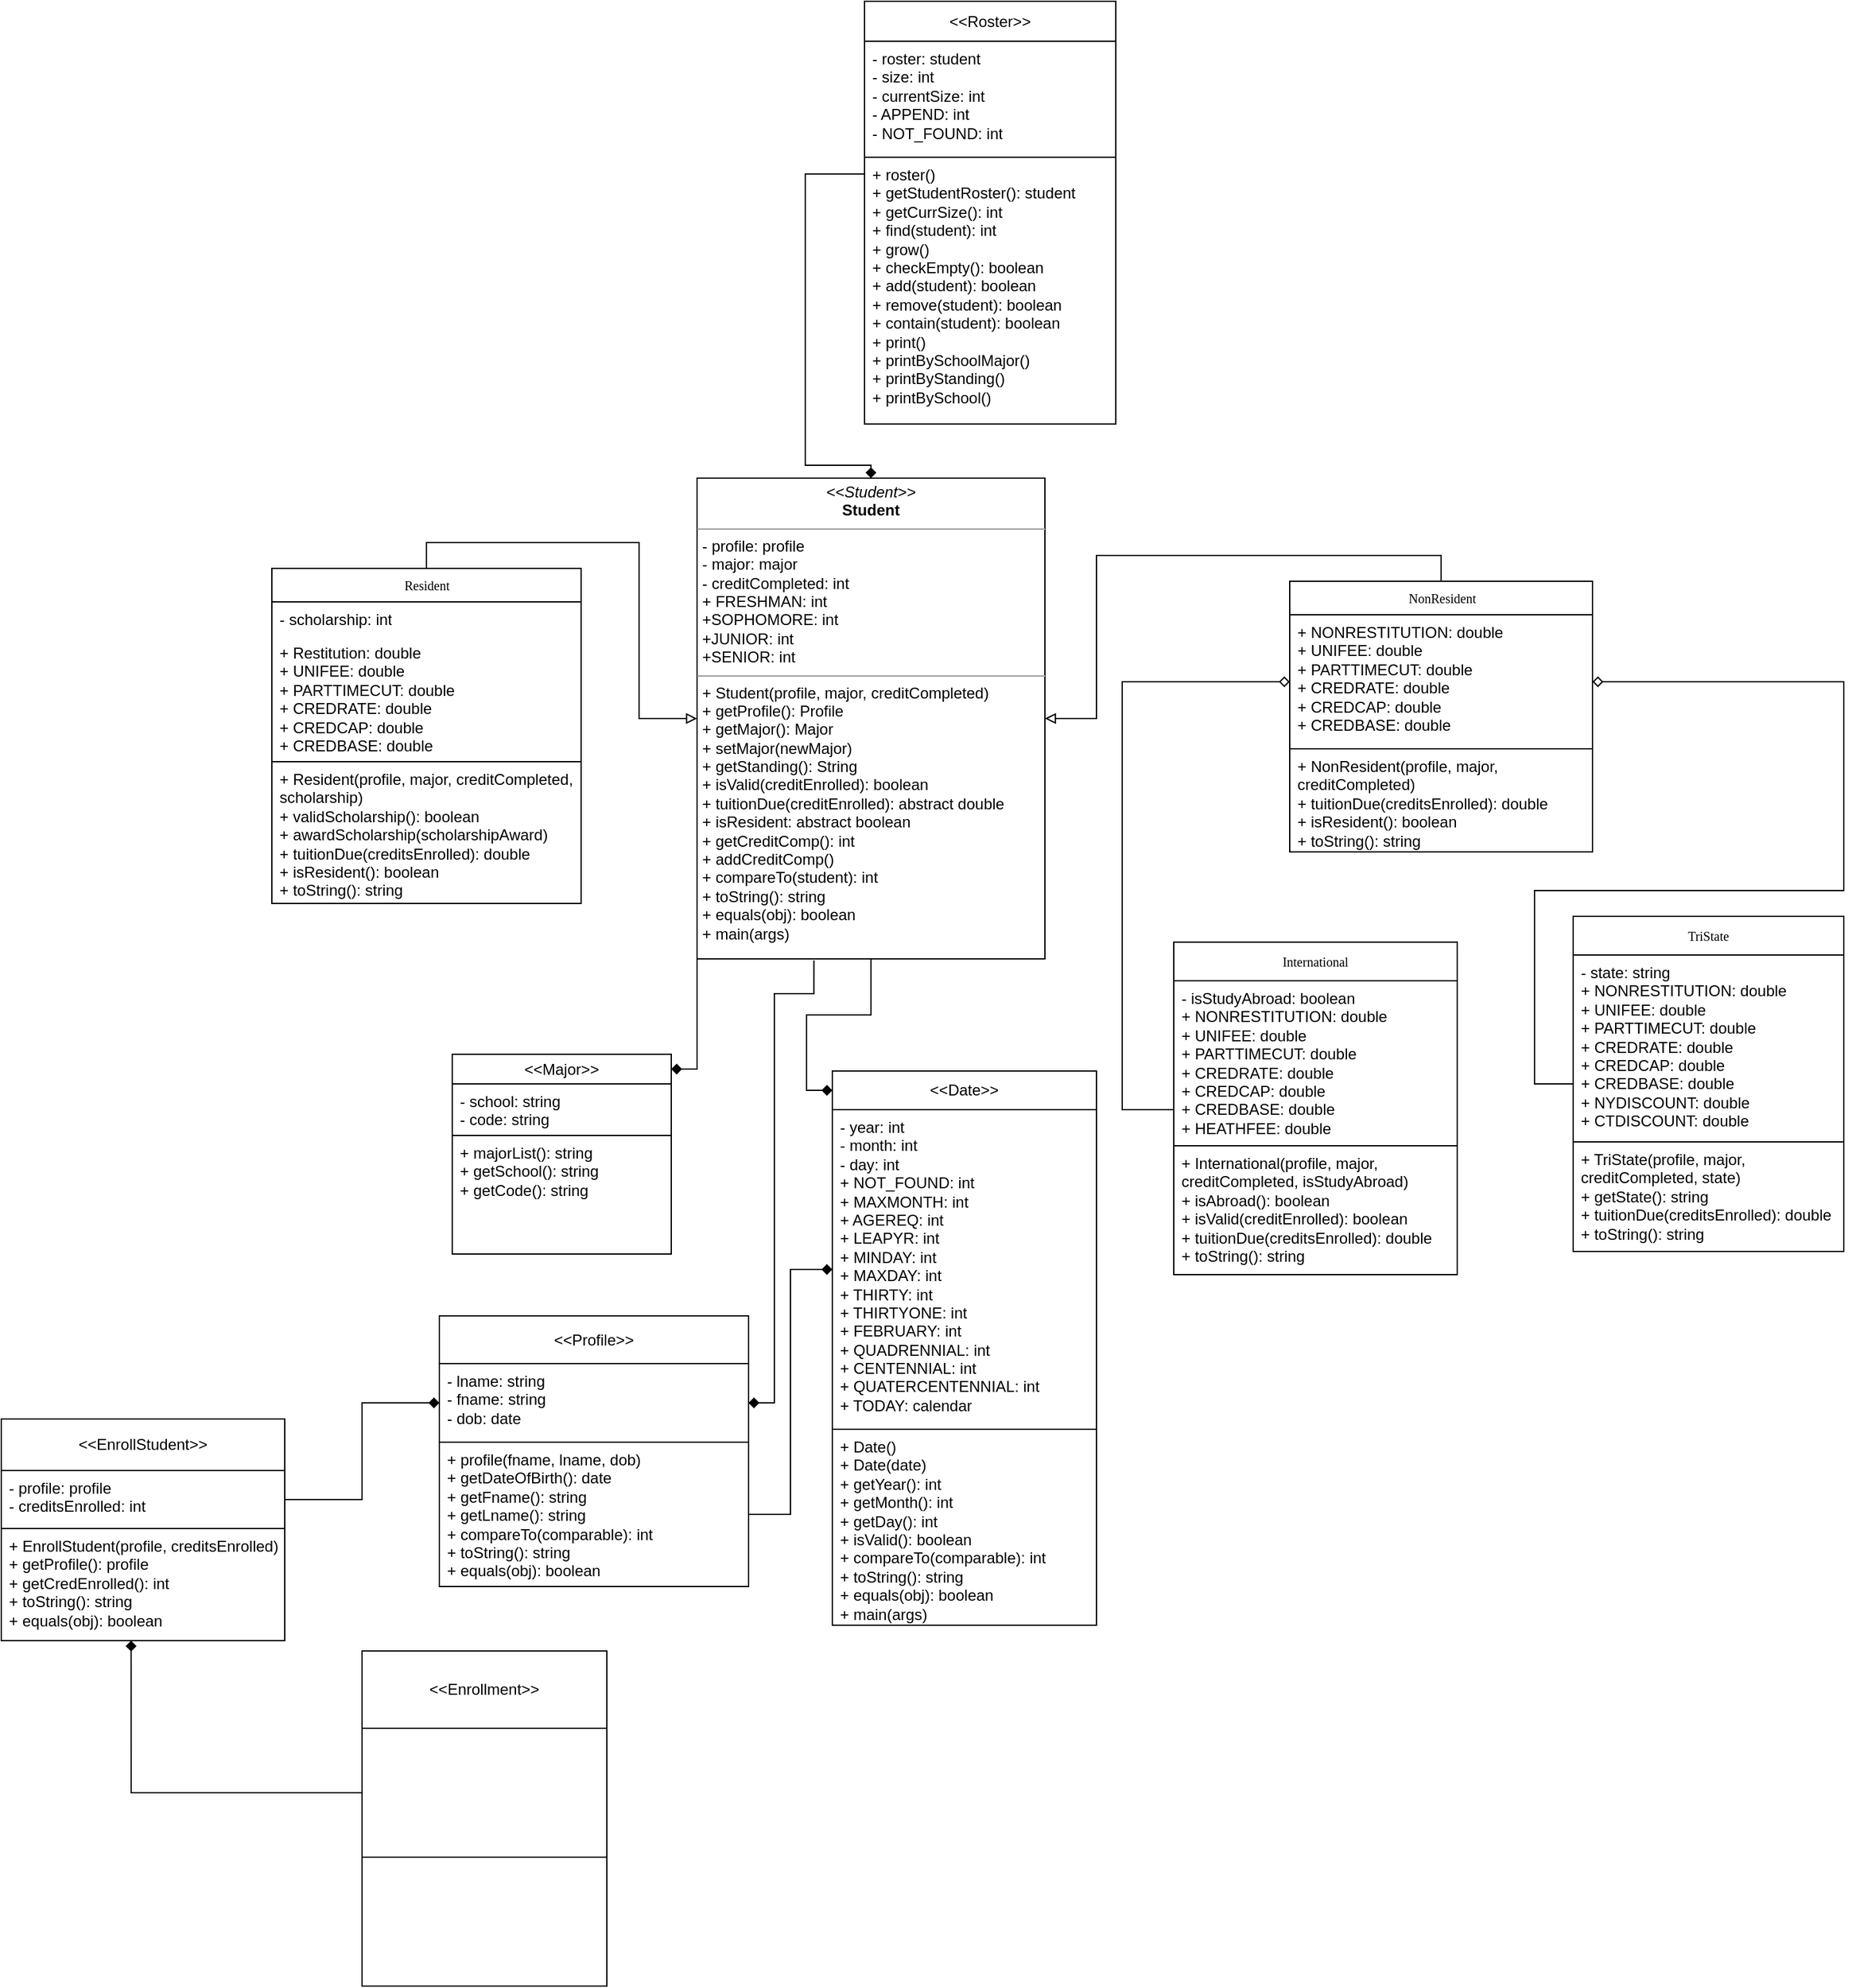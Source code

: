 <mxfile version="20.8.23" type="github">
  <diagram name="Page-1" id="c4acf3e9-155e-7222-9cf6-157b1a14988f">
    <mxGraphModel dx="1006" dy="1530" grid="1" gridSize="10" guides="1" tooltips="1" connect="1" arrows="1" fold="1" page="1" pageScale="1" pageWidth="850" pageHeight="1100" background="none" math="0" shadow="0">
      <root>
        <mxCell id="0" />
        <mxCell id="1" parent="0" />
        <mxCell id="bEDmNe07rv5zsvRdrybK-30" style="edgeStyle=orthogonalEdgeStyle;rounded=0;orthogonalLoop=1;jettySize=auto;html=1;exitX=0.5;exitY=0;exitDx=0;exitDy=0;entryX=0;entryY=0.5;entryDx=0;entryDy=0;fontFamily=Verdana;fontSize=10;endArrow=block;endFill=0;" edge="1" parent="1" source="17acba5748e5396b-20" target="5d2195bd80daf111-18">
          <mxGeometry relative="1" as="geometry" />
        </mxCell>
        <mxCell id="17acba5748e5396b-20" value="Resident" style="swimlane;html=1;fontStyle=0;childLayout=stackLayout;horizontal=1;startSize=26;fillColor=none;horizontalStack=0;resizeParent=1;resizeLast=0;collapsible=1;marginBottom=0;swimlaneFillColor=#ffffff;rounded=0;shadow=0;comic=0;labelBackgroundColor=none;strokeWidth=1;fontFamily=Verdana;fontSize=10;align=center;" parent="1" vertex="1">
          <mxGeometry x="250" y="40" width="240" height="260" as="geometry" />
        </mxCell>
        <mxCell id="17acba5748e5396b-21" value="- scholarship: int" style="text;html=1;strokeColor=none;fillColor=none;align=left;verticalAlign=top;spacingLeft=4;spacingRight=4;whiteSpace=wrap;overflow=hidden;rotatable=0;points=[[0,0.5],[1,0.5]];portConstraint=eastwest;" parent="17acba5748e5396b-20" vertex="1">
          <mxGeometry y="26" width="240" height="26" as="geometry" />
        </mxCell>
        <mxCell id="17acba5748e5396b-24" value="+ Restitution: double&lt;br&gt;+ UNIFEE: double&lt;br&gt;+ PARTTIMECUT: double&lt;br&gt;+ CREDRATE: double&lt;br&gt;+ CREDCAP: double&lt;br&gt;+ CREDBASE: double" style="text;html=1;strokeColor=none;fillColor=none;align=left;verticalAlign=top;spacingLeft=4;spacingRight=4;whiteSpace=wrap;overflow=hidden;rotatable=0;points=[[0,0.5],[1,0.5]];portConstraint=eastwest;" parent="17acba5748e5396b-20" vertex="1">
          <mxGeometry y="52" width="240" height="98" as="geometry" />
        </mxCell>
        <mxCell id="bEDmNe07rv5zsvRdrybK-4" value="+ Resident(profile, major, creditCompleted, scholarship)&lt;br&gt;+ validScholarship(): boolean&lt;br&gt;+ awardScholarship(scholarshipAward)&lt;br&gt;+ tuitionDue(creditsEnrolled): double&lt;br&gt;+ isResident(): boolean&lt;br&gt;+ toString(): string" style="text;strokeColor=default;align=left;fillColor=none;html=1;verticalAlign=top;whiteSpace=wrap;rounded=0;spacingLeft=4;spacingRight=4;" vertex="1" parent="17acba5748e5396b-20">
          <mxGeometry y="150" width="240" height="110" as="geometry" />
        </mxCell>
        <mxCell id="bEDmNe07rv5zsvRdrybK-29" style="edgeStyle=orthogonalEdgeStyle;rounded=0;orthogonalLoop=1;jettySize=auto;html=1;exitX=0.5;exitY=0;exitDx=0;exitDy=0;entryX=1;entryY=0.5;entryDx=0;entryDy=0;fontFamily=Verdana;fontSize=10;endArrow=block;endFill=0;" edge="1" parent="1" source="17acba5748e5396b-30" target="5d2195bd80daf111-18">
          <mxGeometry relative="1" as="geometry">
            <Array as="points">
              <mxPoint x="1158" y="30" />
              <mxPoint x="890" y="30" />
              <mxPoint x="890" y="157" />
            </Array>
          </mxGeometry>
        </mxCell>
        <mxCell id="17acba5748e5396b-30" value="NonResident" style="swimlane;html=1;fontStyle=0;childLayout=stackLayout;horizontal=1;startSize=26;fillColor=none;horizontalStack=0;resizeParent=1;resizeLast=0;collapsible=1;marginBottom=0;swimlaneFillColor=#ffffff;rounded=0;shadow=0;comic=0;labelBackgroundColor=none;strokeWidth=1;fontFamily=Verdana;fontSize=10;align=center;" parent="1" vertex="1">
          <mxGeometry x="1040" y="50" width="235" height="210" as="geometry" />
        </mxCell>
        <mxCell id="17acba5748e5396b-33" value="+ NONRESTITUTION: double&lt;br&gt;+ UNIFEE: double&lt;br&gt;+ PARTTIMECUT: double&lt;br&gt;+ CREDRATE: double&lt;br&gt;+ CREDCAP: double&lt;br&gt;+ CREDBASE: double" style="text;html=1;strokeColor=default;fillColor=none;align=left;verticalAlign=top;spacingLeft=4;spacingRight=4;whiteSpace=wrap;overflow=hidden;rotatable=0;points=[[0,0.5],[1,0.5]];portConstraint=eastwest;" parent="17acba5748e5396b-30" vertex="1">
          <mxGeometry y="26" width="235" height="104" as="geometry" />
        </mxCell>
        <mxCell id="17acba5748e5396b-31" value="+ NonResident(profile, major, creditCompleted)&lt;br&gt;+ tuitionDue(creditsEnrolled): double&lt;br&gt;+ isResident(): boolean&lt;br&gt;+ toString(): string" style="text;html=1;strokeColor=none;fillColor=none;align=left;verticalAlign=top;spacingLeft=4;spacingRight=4;whiteSpace=wrap;overflow=hidden;rotatable=0;points=[[0,0.5],[1,0.5]];portConstraint=eastwest;" parent="17acba5748e5396b-30" vertex="1">
          <mxGeometry y="130" width="235" height="80" as="geometry" />
        </mxCell>
        <mxCell id="bEDmNe07rv5zsvRdrybK-33" style="edgeStyle=orthogonalEdgeStyle;rounded=0;orthogonalLoop=1;jettySize=auto;html=1;fontFamily=Helvetica;fontSize=12;endArrow=diamond;endFill=1;entryX=1;entryY=0.5;entryDx=0;entryDy=0;exitX=0.336;exitY=1.003;exitDx=0;exitDy=0;exitPerimeter=0;" edge="1" parent="1" source="5d2195bd80daf111-18" target="bEDmNe07rv5zsvRdrybK-37">
          <mxGeometry relative="1" as="geometry">
            <mxPoint x="150" y="710" as="targetPoint" />
            <Array as="points">
              <mxPoint x="671" y="370" />
              <mxPoint x="640" y="370" />
              <mxPoint x="640" y="688" />
            </Array>
          </mxGeometry>
        </mxCell>
        <mxCell id="bEDmNe07rv5zsvRdrybK-48" style="edgeStyle=orthogonalEdgeStyle;rounded=0;orthogonalLoop=1;jettySize=auto;html=1;entryX=0;entryY=0.5;entryDx=0;entryDy=0;fontFamily=Helvetica;fontSize=12;endArrow=diamond;endFill=1;" edge="1" parent="1" source="5d2195bd80daf111-18" target="bEDmNe07rv5zsvRdrybK-42">
          <mxGeometry relative="1" as="geometry" />
        </mxCell>
        <mxCell id="bEDmNe07rv5zsvRdrybK-57" style="edgeStyle=orthogonalEdgeStyle;rounded=0;orthogonalLoop=1;jettySize=auto;html=1;entryX=1;entryY=0.5;entryDx=0;entryDy=0;fontFamily=Helvetica;fontSize=12;endArrow=diamond;endFill=1;exitX=0;exitY=1;exitDx=0;exitDy=0;" edge="1" parent="1" source="5d2195bd80daf111-18" target="bEDmNe07rv5zsvRdrybK-51">
          <mxGeometry relative="1" as="geometry" />
        </mxCell>
        <mxCell id="5d2195bd80daf111-18" value="&lt;p style=&quot;margin:0px;margin-top:4px;text-align:center;&quot;&gt;&lt;i&gt;&amp;lt;&amp;lt;Student&amp;gt;&amp;gt;&lt;/i&gt;&lt;br&gt;&lt;b&gt;Student&lt;/b&gt;&lt;/p&gt;&lt;hr size=&quot;1&quot;&gt;&lt;p style=&quot;margin:0px;margin-left:4px;&quot;&gt;- profile: profile&lt;br&gt;- major: major&lt;/p&gt;&lt;p style=&quot;margin:0px;margin-left:4px;&quot;&gt;- creditCompleted: int&lt;/p&gt;&lt;p style=&quot;margin:0px;margin-left:4px;&quot;&gt;+ FRESHMAN: int&lt;/p&gt;&lt;p style=&quot;margin:0px;margin-left:4px;&quot;&gt;+SOPHOMORE: int&lt;/p&gt;&lt;p style=&quot;margin:0px;margin-left:4px;&quot;&gt;+JUNIOR: int&lt;/p&gt;&lt;p style=&quot;margin:0px;margin-left:4px;&quot;&gt;+SENIOR: int&lt;/p&gt;&lt;hr size=&quot;1&quot;&gt;&lt;p style=&quot;margin:0px;margin-left:4px;&quot;&gt;+ Student(profile, major, creditCompleted)&lt;br&gt;+ getProfile(): Profile&lt;/p&gt;&lt;p style=&quot;margin:0px;margin-left:4px;&quot;&gt;+ getMajor(): Major&lt;/p&gt;&lt;p style=&quot;margin:0px;margin-left:4px;&quot;&gt;+ setMajor(newMajor)&lt;/p&gt;&lt;p style=&quot;margin:0px;margin-left:4px;&quot;&gt;+ getStanding(): String&lt;/p&gt;&lt;p style=&quot;margin:0px;margin-left:4px;&quot;&gt;+ isValid(creditEnrolled): boolean&lt;/p&gt;&lt;p style=&quot;margin:0px;margin-left:4px;&quot;&gt;+ tuitionDue(creditEnrolled): abstract double&lt;/p&gt;&lt;p style=&quot;margin:0px;margin-left:4px;&quot;&gt;+ isResident: abstract boolean&lt;/p&gt;&lt;p style=&quot;margin:0px;margin-left:4px;&quot;&gt;+ getCreditComp(): int&lt;/p&gt;&lt;p style=&quot;margin:0px;margin-left:4px;&quot;&gt;+ addCreditComp()&lt;/p&gt;&lt;p style=&quot;margin:0px;margin-left:4px;&quot;&gt;+ compareTo(student): int&lt;/p&gt;&lt;p style=&quot;margin:0px;margin-left:4px;&quot;&gt;+ toString(): string&lt;/p&gt;&lt;p style=&quot;margin:0px;margin-left:4px;&quot;&gt;+ equals(obj): boolean&lt;/p&gt;&lt;p style=&quot;margin:0px;margin-left:4px;&quot;&gt;+ main(args)&amp;nbsp;&lt;/p&gt;" style="verticalAlign=top;align=left;overflow=fill;fontSize=12;fontFamily=Helvetica;html=1;rounded=0;shadow=0;comic=0;labelBackgroundColor=none;strokeWidth=1" parent="1" vertex="1">
          <mxGeometry x="580" y="-30" width="270" height="373" as="geometry" />
        </mxCell>
        <mxCell id="bEDmNe07rv5zsvRdrybK-32" style="edgeStyle=orthogonalEdgeStyle;rounded=0;orthogonalLoop=1;jettySize=auto;html=1;entryX=0;entryY=0.5;entryDx=0;entryDy=0;fontFamily=Helvetica;fontSize=12;endArrow=diamond;endFill=0;" edge="1" parent="1" source="bEDmNe07rv5zsvRdrybK-13" target="17acba5748e5396b-33">
          <mxGeometry relative="1" as="geometry">
            <Array as="points">
              <mxPoint x="910" y="460" />
              <mxPoint x="910" y="128" />
            </Array>
          </mxGeometry>
        </mxCell>
        <mxCell id="bEDmNe07rv5zsvRdrybK-13" value="" style="shape=table;startSize=0;container=1;collapsible=0;childLayout=tableLayout;strokeColor=default;verticalAlign=top;align=left;spacingLeft=4;spacingRight=4;" vertex="1" parent="1">
          <mxGeometry x="950" y="330" width="220" height="258" as="geometry" />
        </mxCell>
        <mxCell id="bEDmNe07rv5zsvRdrybK-14" value="" style="shape=tableRow;horizontal=0;startSize=0;swimlaneHead=0;swimlaneBody=0;strokeColor=inherit;top=0;left=0;bottom=0;right=0;collapsible=0;dropTarget=0;fillColor=none;points=[[0,0.5],[1,0.5]];portConstraint=eastwest;" vertex="1" parent="bEDmNe07rv5zsvRdrybK-13">
          <mxGeometry width="220" height="30" as="geometry" />
        </mxCell>
        <mxCell id="bEDmNe07rv5zsvRdrybK-15" value="&lt;font style=&quot;font-size: 10px;&quot; face=&quot;Verdana&quot;&gt;International&lt;/font&gt;" style="shape=partialRectangle;html=1;whiteSpace=wrap;connectable=0;strokeColor=inherit;overflow=hidden;fillColor=none;top=0;left=0;bottom=0;right=0;pointerEvents=1;" vertex="1" parent="bEDmNe07rv5zsvRdrybK-14">
          <mxGeometry width="220" height="30" as="geometry">
            <mxRectangle width="220" height="30" as="alternateBounds" />
          </mxGeometry>
        </mxCell>
        <mxCell id="bEDmNe07rv5zsvRdrybK-16" value="" style="shape=tableRow;horizontal=0;startSize=0;swimlaneHead=0;swimlaneBody=0;strokeColor=inherit;top=0;left=0;bottom=0;right=0;collapsible=0;dropTarget=0;fillColor=none;points=[[0,0.5],[1,0.5]];portConstraint=eastwest;" vertex="1" parent="bEDmNe07rv5zsvRdrybK-13">
          <mxGeometry y="30" width="220" height="128" as="geometry" />
        </mxCell>
        <mxCell id="bEDmNe07rv5zsvRdrybK-17" value="- isStudyAbroad: boolean&lt;br&gt;+ NONRESTITUTION: double&lt;br style=&quot;border-color: var(--border-color);&quot;&gt;+ UNIFEE: double&lt;br style=&quot;border-color: var(--border-color);&quot;&gt;+ PARTTIMECUT: double&lt;br style=&quot;border-color: var(--border-color);&quot;&gt;+ CREDRATE: double&lt;br style=&quot;border-color: var(--border-color);&quot;&gt;+ CREDCAP: double&lt;br style=&quot;border-color: var(--border-color);&quot;&gt;+ CREDBASE: double&lt;br&gt;+ HEATHFEE: double" style="shape=partialRectangle;html=1;whiteSpace=wrap;connectable=0;strokeColor=inherit;overflow=hidden;fillColor=none;top=0;left=0;bottom=0;right=0;pointerEvents=1;verticalAlign=top;align=left;spacingLeft=4;spacingRight=4;" vertex="1" parent="bEDmNe07rv5zsvRdrybK-16">
          <mxGeometry width="220" height="128" as="geometry">
            <mxRectangle width="220" height="128" as="alternateBounds" />
          </mxGeometry>
        </mxCell>
        <mxCell id="bEDmNe07rv5zsvRdrybK-18" value="" style="shape=tableRow;horizontal=0;startSize=0;swimlaneHead=0;swimlaneBody=0;strokeColor=inherit;top=0;left=0;bottom=0;right=0;collapsible=0;dropTarget=0;fillColor=none;points=[[0,0.5],[1,0.5]];portConstraint=eastwest;" vertex="1" parent="bEDmNe07rv5zsvRdrybK-13">
          <mxGeometry y="158" width="220" height="100" as="geometry" />
        </mxCell>
        <mxCell id="bEDmNe07rv5zsvRdrybK-19" value="+ International(profile, major, creditCompleted, isStudyAbroad)&lt;br&gt;+ isAbroad(): boolean&lt;br&gt;+ isValid(creditEnrolled): boolean&lt;br&gt;+ tuitionDue(creditsEnrolled): double&lt;br&gt;+ toString(): string" style="shape=partialRectangle;html=1;whiteSpace=wrap;connectable=0;strokeColor=inherit;overflow=hidden;fillColor=none;top=0;left=0;bottom=0;right=0;pointerEvents=1;align=left;verticalAlign=top;spacingLeft=4;spacingRight=4;" vertex="1" parent="bEDmNe07rv5zsvRdrybK-18">
          <mxGeometry width="220" height="100" as="geometry">
            <mxRectangle width="220" height="100" as="alternateBounds" />
          </mxGeometry>
        </mxCell>
        <mxCell id="bEDmNe07rv5zsvRdrybK-31" style="edgeStyle=orthogonalEdgeStyle;rounded=0;orthogonalLoop=1;jettySize=auto;html=1;entryX=1;entryY=0.5;entryDx=0;entryDy=0;fontFamily=Helvetica;fontSize=12;endArrow=diamond;endFill=0;" edge="1" parent="1" source="bEDmNe07rv5zsvRdrybK-21" target="17acba5748e5396b-33">
          <mxGeometry relative="1" as="geometry">
            <Array as="points">
              <mxPoint x="1230" y="440" />
              <mxPoint x="1230" y="290" />
              <mxPoint x="1470" y="290" />
              <mxPoint x="1470" y="128" />
            </Array>
          </mxGeometry>
        </mxCell>
        <mxCell id="bEDmNe07rv5zsvRdrybK-21" value="" style="shape=table;startSize=0;container=1;collapsible=0;childLayout=tableLayout;strokeColor=default;fontFamily=Verdana;fontSize=10;" vertex="1" parent="1">
          <mxGeometry x="1260" y="310" width="210" height="260" as="geometry" />
        </mxCell>
        <mxCell id="bEDmNe07rv5zsvRdrybK-22" value="" style="shape=tableRow;horizontal=0;startSize=0;swimlaneHead=0;swimlaneBody=0;strokeColor=inherit;top=0;left=0;bottom=0;right=0;collapsible=0;dropTarget=0;fillColor=none;points=[[0,0.5],[1,0.5]];portConstraint=eastwest;fontFamily=Verdana;fontSize=10;" vertex="1" parent="bEDmNe07rv5zsvRdrybK-21">
          <mxGeometry width="210" height="30" as="geometry" />
        </mxCell>
        <mxCell id="bEDmNe07rv5zsvRdrybK-23" value="TriState" style="shape=partialRectangle;html=1;whiteSpace=wrap;connectable=0;strokeColor=inherit;overflow=hidden;fillColor=none;top=0;left=0;bottom=0;right=0;pointerEvents=1;fontFamily=Verdana;fontSize=10;" vertex="1" parent="bEDmNe07rv5zsvRdrybK-22">
          <mxGeometry width="210" height="30" as="geometry">
            <mxRectangle width="210" height="30" as="alternateBounds" />
          </mxGeometry>
        </mxCell>
        <mxCell id="bEDmNe07rv5zsvRdrybK-24" value="" style="shape=tableRow;horizontal=0;startSize=0;swimlaneHead=0;swimlaneBody=0;strokeColor=inherit;top=0;left=0;bottom=0;right=0;collapsible=0;dropTarget=0;fillColor=none;points=[[0,0.5],[1,0.5]];portConstraint=eastwest;fontFamily=Verdana;fontSize=10;" vertex="1" parent="bEDmNe07rv5zsvRdrybK-21">
          <mxGeometry y="30" width="210" height="145" as="geometry" />
        </mxCell>
        <mxCell id="bEDmNe07rv5zsvRdrybK-25" value="- state: string&lt;br style=&quot;border-color: var(--border-color);&quot;&gt;+ NONRESTITUTION: double&lt;br style=&quot;border-color: var(--border-color);&quot;&gt;+ UNIFEE: double&lt;br style=&quot;border-color: var(--border-color);&quot;&gt;+ PARTTIMECUT: double&lt;br style=&quot;border-color: var(--border-color);&quot;&gt;+ CREDRATE: double&lt;br style=&quot;border-color: var(--border-color);&quot;&gt;+ CREDCAP: double&lt;br style=&quot;border-color: var(--border-color);&quot;&gt;+ CREDBASE: double&lt;br style=&quot;border-color: var(--border-color);&quot;&gt;+ NYDISCOUNT: double&lt;br&gt;+ CTDISCOUNT: double" style="shape=partialRectangle;html=1;whiteSpace=wrap;connectable=0;strokeColor=inherit;overflow=hidden;fillColor=none;top=0;left=0;bottom=0;right=0;pointerEvents=1;fontFamily=Helvetica;fontSize=12;verticalAlign=top;align=left;spacingLeft=4;spacingRight=4;" vertex="1" parent="bEDmNe07rv5zsvRdrybK-24">
          <mxGeometry width="210" height="145" as="geometry">
            <mxRectangle width="210" height="145" as="alternateBounds" />
          </mxGeometry>
        </mxCell>
        <mxCell id="bEDmNe07rv5zsvRdrybK-26" value="" style="shape=tableRow;horizontal=0;startSize=0;swimlaneHead=0;swimlaneBody=0;strokeColor=inherit;top=0;left=0;bottom=0;right=0;collapsible=0;dropTarget=0;fillColor=none;points=[[0,0.5],[1,0.5]];portConstraint=eastwest;fontFamily=Verdana;fontSize=10;" vertex="1" parent="bEDmNe07rv5zsvRdrybK-21">
          <mxGeometry y="175" width="210" height="85" as="geometry" />
        </mxCell>
        <mxCell id="bEDmNe07rv5zsvRdrybK-27" value="+ TriState(profile, major, creditCompleted, state)&lt;br&gt;+ getState(): string&lt;br&gt;+ tuitionDue(creditsEnrolled): double&lt;br&gt;+ toString(): string" style="shape=partialRectangle;html=1;whiteSpace=wrap;connectable=0;strokeColor=inherit;overflow=hidden;fillColor=none;top=0;left=0;bottom=0;right=0;pointerEvents=1;fontFamily=Helvetica;fontSize=12;align=left;verticalAlign=top;spacingLeft=4;spacingRight=4;" vertex="1" parent="bEDmNe07rv5zsvRdrybK-26">
          <mxGeometry width="210" height="85" as="geometry">
            <mxRectangle width="210" height="85" as="alternateBounds" />
          </mxGeometry>
        </mxCell>
        <mxCell id="bEDmNe07rv5zsvRdrybK-34" value="" style="shape=table;startSize=0;container=1;collapsible=0;childLayout=tableLayout;strokeColor=default;fontFamily=Helvetica;fontSize=12;" vertex="1" parent="1">
          <mxGeometry x="380" y="620" width="240" height="210" as="geometry" />
        </mxCell>
        <mxCell id="bEDmNe07rv5zsvRdrybK-35" value="" style="shape=tableRow;horizontal=0;startSize=0;swimlaneHead=0;swimlaneBody=0;strokeColor=inherit;top=0;left=0;bottom=0;right=0;collapsible=0;dropTarget=0;fillColor=none;points=[[0,0.5],[1,0.5]];portConstraint=eastwest;fontFamily=Helvetica;fontSize=12;" vertex="1" parent="bEDmNe07rv5zsvRdrybK-34">
          <mxGeometry width="240" height="37" as="geometry" />
        </mxCell>
        <mxCell id="bEDmNe07rv5zsvRdrybK-36" value="&lt;font style=&quot;font-size: 12px;&quot; face=&quot;Helvetica&quot;&gt;&amp;lt;&amp;lt;Profile&amp;gt;&amp;gt;&lt;/font&gt;" style="shape=partialRectangle;html=1;whiteSpace=wrap;connectable=0;strokeColor=inherit;overflow=hidden;fillColor=none;top=0;left=0;bottom=0;right=0;pointerEvents=1;fontFamily=Verdana;fontSize=10;" vertex="1" parent="bEDmNe07rv5zsvRdrybK-35">
          <mxGeometry width="240" height="37" as="geometry">
            <mxRectangle width="240" height="37" as="alternateBounds" />
          </mxGeometry>
        </mxCell>
        <mxCell id="bEDmNe07rv5zsvRdrybK-37" value="" style="shape=tableRow;horizontal=0;startSize=0;swimlaneHead=0;swimlaneBody=0;strokeColor=inherit;top=0;left=0;bottom=0;right=0;collapsible=0;dropTarget=0;fillColor=none;points=[[0,0.5],[1,0.5]];portConstraint=eastwest;fontFamily=Helvetica;fontSize=12;" vertex="1" parent="bEDmNe07rv5zsvRdrybK-34">
          <mxGeometry y="37" width="240" height="61" as="geometry" />
        </mxCell>
        <mxCell id="bEDmNe07rv5zsvRdrybK-38" value="- lname: string&lt;br&gt;- fname: string&lt;br&gt;- dob: date" style="shape=partialRectangle;html=1;whiteSpace=wrap;connectable=0;strokeColor=inherit;overflow=hidden;fillColor=none;top=0;left=0;bottom=0;right=0;pointerEvents=1;fontFamily=Helvetica;fontSize=12;verticalAlign=top;align=left;spacingLeft=4;spacingRight=4;" vertex="1" parent="bEDmNe07rv5zsvRdrybK-37">
          <mxGeometry width="240" height="61" as="geometry">
            <mxRectangle width="240" height="61" as="alternateBounds" />
          </mxGeometry>
        </mxCell>
        <mxCell id="bEDmNe07rv5zsvRdrybK-39" value="" style="shape=tableRow;horizontal=0;startSize=0;swimlaneHead=0;swimlaneBody=0;strokeColor=inherit;top=0;left=0;bottom=0;right=0;collapsible=0;dropTarget=0;fillColor=none;points=[[0,0.5],[1,0.5]];portConstraint=eastwest;fontFamily=Helvetica;fontSize=12;" vertex="1" parent="bEDmNe07rv5zsvRdrybK-34">
          <mxGeometry y="98" width="240" height="112" as="geometry" />
        </mxCell>
        <mxCell id="bEDmNe07rv5zsvRdrybK-40" value="+ profile(fname, lname, dob)&lt;br&gt;+ getDateOfBirth(): date&lt;br&gt;+ getFname(): string&lt;br&gt;+ getLname(): string&lt;br&gt;+ compareTo(comparable): int&lt;br&gt;+ toString(): string&lt;br&gt;+ equals(obj): boolean" style="shape=partialRectangle;html=1;whiteSpace=wrap;connectable=0;strokeColor=inherit;overflow=hidden;fillColor=none;top=0;left=0;bottom=0;right=0;pointerEvents=1;fontFamily=Helvetica;fontSize=12;verticalAlign=top;align=left;spacingLeft=4;spacingRight=4;" vertex="1" parent="bEDmNe07rv5zsvRdrybK-39">
          <mxGeometry width="240" height="112" as="geometry">
            <mxRectangle width="240" height="112" as="alternateBounds" />
          </mxGeometry>
        </mxCell>
        <mxCell id="bEDmNe07rv5zsvRdrybK-41" value="" style="shape=table;startSize=0;container=1;collapsible=0;childLayout=tableLayout;strokeColor=default;fontFamily=Helvetica;fontSize=12;" vertex="1" parent="1">
          <mxGeometry x="685" y="430" width="205" height="430" as="geometry" />
        </mxCell>
        <mxCell id="bEDmNe07rv5zsvRdrybK-42" value="" style="shape=tableRow;horizontal=0;startSize=0;swimlaneHead=0;swimlaneBody=0;strokeColor=inherit;top=0;left=0;bottom=0;right=0;collapsible=0;dropTarget=0;fillColor=none;points=[[0,0.5],[1,0.5]];portConstraint=eastwest;fontFamily=Helvetica;fontSize=12;" vertex="1" parent="bEDmNe07rv5zsvRdrybK-41">
          <mxGeometry width="205" height="30" as="geometry" />
        </mxCell>
        <mxCell id="bEDmNe07rv5zsvRdrybK-43" value="&amp;lt;&amp;lt;Date&amp;gt;&amp;gt;" style="shape=partialRectangle;html=1;whiteSpace=wrap;connectable=0;strokeColor=inherit;overflow=hidden;fillColor=none;top=0;left=0;bottom=0;right=0;pointerEvents=1;fontFamily=Helvetica;fontSize=12;" vertex="1" parent="bEDmNe07rv5zsvRdrybK-42">
          <mxGeometry width="205" height="30" as="geometry">
            <mxRectangle width="205" height="30" as="alternateBounds" />
          </mxGeometry>
        </mxCell>
        <mxCell id="bEDmNe07rv5zsvRdrybK-44" value="" style="shape=tableRow;horizontal=0;startSize=0;swimlaneHead=0;swimlaneBody=0;strokeColor=inherit;top=0;left=0;bottom=0;right=0;collapsible=0;dropTarget=0;fillColor=none;points=[[0,0.5],[1,0.5]];portConstraint=eastwest;fontFamily=Helvetica;fontSize=12;" vertex="1" parent="bEDmNe07rv5zsvRdrybK-41">
          <mxGeometry y="30" width="205" height="248" as="geometry" />
        </mxCell>
        <mxCell id="bEDmNe07rv5zsvRdrybK-45" value="- year: int&lt;br&gt;- month: int&lt;br&gt;- day: int&lt;br&gt;+ NOT_FOUND: int&lt;br&gt;+ MAXMONTH: int&lt;br&gt;+ AGEREQ: int&lt;br&gt;+ LEAPYR: int&lt;br&gt;+ MINDAY: int&lt;br&gt;+ MAXDAY: int&lt;br&gt;+ THIRTY: int&lt;br&gt;+ THIRTYONE: int&lt;br&gt;+ FEBRUARY: int&lt;br&gt;+ QUADRENNIAL: int&lt;br&gt;+ CENTENNIAL: int&lt;br&gt;+ QUATERCENTENNIAL: int&lt;br&gt;+ TODAY: calendar" style="shape=partialRectangle;html=1;whiteSpace=wrap;connectable=0;strokeColor=inherit;overflow=hidden;fillColor=none;top=0;left=0;bottom=0;right=0;pointerEvents=1;fontFamily=Helvetica;fontSize=12;verticalAlign=top;align=left;spacingLeft=4;spacingRight=4;" vertex="1" parent="bEDmNe07rv5zsvRdrybK-44">
          <mxGeometry width="205" height="248" as="geometry">
            <mxRectangle width="205" height="248" as="alternateBounds" />
          </mxGeometry>
        </mxCell>
        <mxCell id="bEDmNe07rv5zsvRdrybK-46" value="" style="shape=tableRow;horizontal=0;startSize=0;swimlaneHead=0;swimlaneBody=0;strokeColor=inherit;top=0;left=0;bottom=0;right=0;collapsible=0;dropTarget=0;fillColor=none;points=[[0,0.5],[1,0.5]];portConstraint=eastwest;fontFamily=Helvetica;fontSize=12;" vertex="1" parent="bEDmNe07rv5zsvRdrybK-41">
          <mxGeometry y="278" width="205" height="152" as="geometry" />
        </mxCell>
        <mxCell id="bEDmNe07rv5zsvRdrybK-47" value="+ Date()&lt;br&gt;+ Date(date)&lt;br&gt;+ getYear(): int&lt;br&gt;+ getMonth(): int&lt;br&gt;+ getDay(): int&lt;br&gt;+ isValid(): boolean&lt;br&gt;+ compareTo(comparable): int&lt;br&gt;+ toString(): string&lt;br&gt;+ equals(obj): boolean&lt;br&gt;+ main(args)" style="shape=partialRectangle;html=1;whiteSpace=wrap;connectable=0;strokeColor=inherit;overflow=hidden;fillColor=none;top=0;left=0;bottom=0;right=0;pointerEvents=1;fontFamily=Helvetica;fontSize=12;verticalAlign=top;align=left;spacingLeft=4;spacingRight=4;" vertex="1" parent="bEDmNe07rv5zsvRdrybK-46">
          <mxGeometry width="205" height="152" as="geometry">
            <mxRectangle width="205" height="152" as="alternateBounds" />
          </mxGeometry>
        </mxCell>
        <mxCell id="bEDmNe07rv5zsvRdrybK-49" style="edgeStyle=orthogonalEdgeStyle;rounded=0;orthogonalLoop=1;jettySize=auto;html=1;entryX=0;entryY=0.5;entryDx=0;entryDy=0;fontFamily=Helvetica;fontSize=12;endArrow=diamond;endFill=1;" edge="1" parent="1" source="bEDmNe07rv5zsvRdrybK-39" target="bEDmNe07rv5zsvRdrybK-44">
          <mxGeometry relative="1" as="geometry" />
        </mxCell>
        <mxCell id="bEDmNe07rv5zsvRdrybK-50" value="" style="shape=table;startSize=0;container=1;collapsible=0;childLayout=tableLayout;strokeColor=default;fontFamily=Helvetica;fontSize=12;" vertex="1" parent="1">
          <mxGeometry x="390" y="417" width="170" height="155" as="geometry" />
        </mxCell>
        <mxCell id="bEDmNe07rv5zsvRdrybK-51" value="" style="shape=tableRow;horizontal=0;startSize=0;swimlaneHead=0;swimlaneBody=0;strokeColor=inherit;top=0;left=0;bottom=0;right=0;collapsible=0;dropTarget=0;fillColor=none;points=[[0,0.5],[1,0.5]];portConstraint=eastwest;fontFamily=Helvetica;fontSize=12;" vertex="1" parent="bEDmNe07rv5zsvRdrybK-50">
          <mxGeometry width="170" height="23" as="geometry" />
        </mxCell>
        <mxCell id="bEDmNe07rv5zsvRdrybK-52" value="&amp;lt;&amp;lt;Major&amp;gt;&amp;gt;" style="shape=partialRectangle;html=1;whiteSpace=wrap;connectable=0;strokeColor=inherit;overflow=hidden;fillColor=none;top=0;left=0;bottom=0;right=0;pointerEvents=1;fontFamily=Helvetica;fontSize=12;" vertex="1" parent="bEDmNe07rv5zsvRdrybK-51">
          <mxGeometry width="170" height="23" as="geometry">
            <mxRectangle width="170" height="23" as="alternateBounds" />
          </mxGeometry>
        </mxCell>
        <mxCell id="bEDmNe07rv5zsvRdrybK-53" value="" style="shape=tableRow;horizontal=0;startSize=0;swimlaneHead=0;swimlaneBody=0;strokeColor=inherit;top=0;left=0;bottom=0;right=0;collapsible=0;dropTarget=0;fillColor=none;points=[[0,0.5],[1,0.5]];portConstraint=eastwest;fontFamily=Helvetica;fontSize=12;" vertex="1" parent="bEDmNe07rv5zsvRdrybK-50">
          <mxGeometry y="23" width="170" height="40" as="geometry" />
        </mxCell>
        <mxCell id="bEDmNe07rv5zsvRdrybK-54" value="- school: string&lt;br&gt;- code: string" style="shape=partialRectangle;html=1;whiteSpace=wrap;connectable=0;strokeColor=inherit;overflow=hidden;fillColor=none;top=0;left=0;bottom=0;right=0;pointerEvents=1;fontFamily=Helvetica;fontSize=12;verticalAlign=top;align=left;spacingLeft=4;spacingRight=4;" vertex="1" parent="bEDmNe07rv5zsvRdrybK-53">
          <mxGeometry width="170" height="40" as="geometry">
            <mxRectangle width="170" height="40" as="alternateBounds" />
          </mxGeometry>
        </mxCell>
        <mxCell id="bEDmNe07rv5zsvRdrybK-55" value="" style="shape=tableRow;horizontal=0;startSize=0;swimlaneHead=0;swimlaneBody=0;strokeColor=inherit;top=0;left=0;bottom=0;right=0;collapsible=0;dropTarget=0;fillColor=none;points=[[0,0.5],[1,0.5]];portConstraint=eastwest;fontFamily=Helvetica;fontSize=12;" vertex="1" parent="bEDmNe07rv5zsvRdrybK-50">
          <mxGeometry y="63" width="170" height="92" as="geometry" />
        </mxCell>
        <mxCell id="bEDmNe07rv5zsvRdrybK-56" value="+ majorList(): string&lt;br&gt;+ getSchool(): string&lt;br&gt;+ getCode(): string" style="shape=partialRectangle;html=1;whiteSpace=wrap;connectable=0;strokeColor=inherit;overflow=hidden;fillColor=none;top=0;left=0;bottom=0;right=0;pointerEvents=1;fontFamily=Helvetica;fontSize=12;align=left;verticalAlign=top;spacingLeft=4;spacingRight=4;" vertex="1" parent="bEDmNe07rv5zsvRdrybK-55">
          <mxGeometry width="170" height="92" as="geometry">
            <mxRectangle width="170" height="92" as="alternateBounds" />
          </mxGeometry>
        </mxCell>
        <mxCell id="bEDmNe07rv5zsvRdrybK-59" value="" style="shape=table;startSize=0;container=1;collapsible=0;childLayout=tableLayout;strokeColor=default;fontFamily=Helvetica;fontSize=12;" vertex="1" parent="1">
          <mxGeometry x="710" y="-400" width="195" height="328" as="geometry" />
        </mxCell>
        <mxCell id="bEDmNe07rv5zsvRdrybK-60" value="" style="shape=tableRow;horizontal=0;startSize=0;swimlaneHead=0;swimlaneBody=0;strokeColor=inherit;top=0;left=0;bottom=0;right=0;collapsible=0;dropTarget=0;fillColor=none;points=[[0,0.5],[1,0.5]];portConstraint=eastwest;fontFamily=Helvetica;fontSize=12;" vertex="1" parent="bEDmNe07rv5zsvRdrybK-59">
          <mxGeometry width="195" height="31" as="geometry" />
        </mxCell>
        <mxCell id="bEDmNe07rv5zsvRdrybK-61" value="&amp;lt;&amp;lt;Roster&amp;gt;&amp;gt;" style="shape=partialRectangle;html=1;whiteSpace=wrap;connectable=0;strokeColor=inherit;overflow=hidden;fillColor=none;top=0;left=0;bottom=0;right=0;pointerEvents=1;fontFamily=Helvetica;fontSize=12;" vertex="1" parent="bEDmNe07rv5zsvRdrybK-60">
          <mxGeometry width="195" height="31" as="geometry">
            <mxRectangle width="195" height="31" as="alternateBounds" />
          </mxGeometry>
        </mxCell>
        <mxCell id="bEDmNe07rv5zsvRdrybK-62" value="" style="shape=tableRow;horizontal=0;startSize=0;swimlaneHead=0;swimlaneBody=0;strokeColor=inherit;top=0;left=0;bottom=0;right=0;collapsible=0;dropTarget=0;fillColor=none;points=[[0,0.5],[1,0.5]];portConstraint=eastwest;fontFamily=Helvetica;fontSize=12;" vertex="1" parent="bEDmNe07rv5zsvRdrybK-59">
          <mxGeometry y="31" width="195" height="90" as="geometry" />
        </mxCell>
        <mxCell id="bEDmNe07rv5zsvRdrybK-63" value="- roster: student&lt;br&gt;- size: int&lt;br&gt;- currentSize: int&lt;br&gt;- APPEND: int&lt;br&gt;- NOT_FOUND: int" style="shape=partialRectangle;html=1;whiteSpace=wrap;connectable=0;strokeColor=inherit;overflow=hidden;fillColor=none;top=0;left=0;bottom=0;right=0;pointerEvents=1;fontFamily=Helvetica;fontSize=12;verticalAlign=top;align=left;spacingLeft=4;spacingRight=4;" vertex="1" parent="bEDmNe07rv5zsvRdrybK-62">
          <mxGeometry width="195" height="90" as="geometry">
            <mxRectangle width="195" height="90" as="alternateBounds" />
          </mxGeometry>
        </mxCell>
        <mxCell id="bEDmNe07rv5zsvRdrybK-64" value="" style="shape=tableRow;horizontal=0;startSize=0;swimlaneHead=0;swimlaneBody=0;strokeColor=inherit;top=0;left=0;bottom=0;right=0;collapsible=0;dropTarget=0;fillColor=none;points=[[0,0.5],[1,0.5]];portConstraint=eastwest;fontFamily=Helvetica;fontSize=12;" vertex="1" parent="bEDmNe07rv5zsvRdrybK-59">
          <mxGeometry y="121" width="195" height="207" as="geometry" />
        </mxCell>
        <mxCell id="bEDmNe07rv5zsvRdrybK-65" value="+ roster()&lt;br&gt;+ getStudentRoster(): student&lt;br&gt;+ getCurrSize(): int&lt;br&gt;+ find(student): int&lt;br&gt;+ grow()&lt;br&gt;+ checkEmpty(): boolean&lt;br&gt;+ add(student): boolean&lt;br&gt;+ remove(student): boolean&lt;br&gt;+ contain(student): boolean&lt;br&gt;+ print()&lt;br&gt;+ printBySchoolMajor()&lt;br&gt;+ printByStanding()&lt;br&gt;+ printBySchool()" style="shape=partialRectangle;html=1;whiteSpace=wrap;connectable=0;strokeColor=inherit;overflow=hidden;fillColor=none;top=0;left=0;bottom=0;right=0;pointerEvents=1;fontFamily=Helvetica;fontSize=12;verticalAlign=top;align=left;spacingLeft=4;spacingRight=4;" vertex="1" parent="bEDmNe07rv5zsvRdrybK-64">
          <mxGeometry width="195" height="207" as="geometry">
            <mxRectangle width="195" height="207" as="alternateBounds" />
          </mxGeometry>
        </mxCell>
        <mxCell id="bEDmNe07rv5zsvRdrybK-66" style="edgeStyle=orthogonalEdgeStyle;rounded=0;orthogonalLoop=1;jettySize=auto;html=1;entryX=0.5;entryY=0;entryDx=0;entryDy=0;fontFamily=Helvetica;fontSize=12;endArrow=diamond;endFill=1;" edge="1" parent="1" source="bEDmNe07rv5zsvRdrybK-64" target="5d2195bd80daf111-18">
          <mxGeometry relative="1" as="geometry">
            <Array as="points">
              <mxPoint x="664" y="-266" />
              <mxPoint x="664" y="-40" />
              <mxPoint x="715" y="-40" />
            </Array>
          </mxGeometry>
        </mxCell>
        <mxCell id="bEDmNe07rv5zsvRdrybK-67" value="" style="shape=table;startSize=0;container=1;collapsible=0;childLayout=tableLayout;strokeColor=default;fontFamily=Helvetica;fontSize=12;" vertex="1" parent="1">
          <mxGeometry x="40" y="700" width="220" height="172" as="geometry" />
        </mxCell>
        <mxCell id="bEDmNe07rv5zsvRdrybK-68" value="" style="shape=tableRow;horizontal=0;startSize=0;swimlaneHead=0;swimlaneBody=0;strokeColor=inherit;top=0;left=0;bottom=0;right=0;collapsible=0;dropTarget=0;fillColor=none;points=[[0,0.5],[1,0.5]];portConstraint=eastwest;fontFamily=Helvetica;fontSize=12;" vertex="1" parent="bEDmNe07rv5zsvRdrybK-67">
          <mxGeometry width="220" height="40" as="geometry" />
        </mxCell>
        <mxCell id="bEDmNe07rv5zsvRdrybK-69" value="&amp;lt;&amp;lt;EnrollStudent&amp;gt;&amp;gt;" style="shape=partialRectangle;html=1;whiteSpace=wrap;connectable=0;strokeColor=inherit;overflow=hidden;fillColor=none;top=0;left=0;bottom=0;right=0;pointerEvents=1;fontFamily=Helvetica;fontSize=12;" vertex="1" parent="bEDmNe07rv5zsvRdrybK-68">
          <mxGeometry width="220" height="40" as="geometry">
            <mxRectangle width="220" height="40" as="alternateBounds" />
          </mxGeometry>
        </mxCell>
        <mxCell id="bEDmNe07rv5zsvRdrybK-70" value="" style="shape=tableRow;horizontal=0;startSize=0;swimlaneHead=0;swimlaneBody=0;strokeColor=inherit;top=0;left=0;bottom=0;right=0;collapsible=0;dropTarget=0;fillColor=none;points=[[0,0.5],[1,0.5]];portConstraint=eastwest;fontFamily=Helvetica;fontSize=12;" vertex="1" parent="bEDmNe07rv5zsvRdrybK-67">
          <mxGeometry y="40" width="220" height="45" as="geometry" />
        </mxCell>
        <mxCell id="bEDmNe07rv5zsvRdrybK-71" value="- profile: profile&lt;br&gt;- creditsEnrolled: int" style="shape=partialRectangle;html=1;whiteSpace=wrap;connectable=0;strokeColor=inherit;overflow=hidden;fillColor=none;top=0;left=0;bottom=0;right=0;pointerEvents=1;fontFamily=Helvetica;fontSize=12;verticalAlign=top;align=left;spacingLeft=4;spacingRight=4;" vertex="1" parent="bEDmNe07rv5zsvRdrybK-70">
          <mxGeometry width="220" height="45" as="geometry">
            <mxRectangle width="220" height="45" as="alternateBounds" />
          </mxGeometry>
        </mxCell>
        <mxCell id="bEDmNe07rv5zsvRdrybK-72" value="" style="shape=tableRow;horizontal=0;startSize=0;swimlaneHead=0;swimlaneBody=0;strokeColor=inherit;top=0;left=0;bottom=0;right=0;collapsible=0;dropTarget=0;fillColor=none;points=[[0,0.5],[1,0.5]];portConstraint=eastwest;fontFamily=Helvetica;fontSize=12;" vertex="1" parent="bEDmNe07rv5zsvRdrybK-67">
          <mxGeometry y="85" width="220" height="87" as="geometry" />
        </mxCell>
        <mxCell id="bEDmNe07rv5zsvRdrybK-73" value="+ EnrollStudent(profile, creditsEnrolled)&lt;br&gt;+ getProfile(): profile&lt;br&gt;+ getCredEnrolled(): int&lt;br&gt;+ toString(): string&lt;br&gt;+ equals(obj): boolean" style="shape=partialRectangle;html=1;whiteSpace=wrap;connectable=0;strokeColor=inherit;overflow=hidden;fillColor=none;top=0;left=0;bottom=0;right=0;pointerEvents=1;fontFamily=Helvetica;fontSize=12;verticalAlign=top;align=left;spacingLeft=4;spacingRight=4;" vertex="1" parent="bEDmNe07rv5zsvRdrybK-72">
          <mxGeometry width="220" height="87" as="geometry">
            <mxRectangle width="220" height="87" as="alternateBounds" />
          </mxGeometry>
        </mxCell>
        <mxCell id="bEDmNe07rv5zsvRdrybK-75" style="edgeStyle=orthogonalEdgeStyle;rounded=0;orthogonalLoop=1;jettySize=auto;html=1;entryX=0;entryY=0.5;entryDx=0;entryDy=0;fontFamily=Helvetica;fontSize=12;endArrow=diamond;endFill=1;" edge="1" parent="1" source="bEDmNe07rv5zsvRdrybK-70" target="bEDmNe07rv5zsvRdrybK-37">
          <mxGeometry relative="1" as="geometry" />
        </mxCell>
        <mxCell id="bEDmNe07rv5zsvRdrybK-76" value="" style="shape=table;startSize=0;container=1;collapsible=0;childLayout=tableLayout;strokeColor=default;fontFamily=Helvetica;fontSize=12;" vertex="1" parent="1">
          <mxGeometry x="320" y="880" width="190" height="260" as="geometry" />
        </mxCell>
        <mxCell id="bEDmNe07rv5zsvRdrybK-77" value="" style="shape=tableRow;horizontal=0;startSize=0;swimlaneHead=0;swimlaneBody=0;strokeColor=inherit;top=0;left=0;bottom=0;right=0;collapsible=0;dropTarget=0;fillColor=none;points=[[0,0.5],[1,0.5]];portConstraint=eastwest;fontFamily=Helvetica;fontSize=12;" vertex="1" parent="bEDmNe07rv5zsvRdrybK-76">
          <mxGeometry width="190" height="60" as="geometry" />
        </mxCell>
        <mxCell id="bEDmNe07rv5zsvRdrybK-78" value="&amp;lt;&amp;lt;Enrollment&amp;gt;&amp;gt;" style="shape=partialRectangle;html=1;whiteSpace=wrap;connectable=0;strokeColor=inherit;overflow=hidden;fillColor=none;top=0;left=0;bottom=0;right=0;pointerEvents=1;fontFamily=Helvetica;fontSize=12;" vertex="1" parent="bEDmNe07rv5zsvRdrybK-77">
          <mxGeometry width="190" height="60" as="geometry">
            <mxRectangle width="190" height="60" as="alternateBounds" />
          </mxGeometry>
        </mxCell>
        <mxCell id="bEDmNe07rv5zsvRdrybK-79" value="" style="shape=tableRow;horizontal=0;startSize=0;swimlaneHead=0;swimlaneBody=0;strokeColor=inherit;top=0;left=0;bottom=0;right=0;collapsible=0;dropTarget=0;fillColor=none;points=[[0,0.5],[1,0.5]];portConstraint=eastwest;fontFamily=Helvetica;fontSize=12;" vertex="1" parent="bEDmNe07rv5zsvRdrybK-76">
          <mxGeometry y="60" width="190" height="100" as="geometry" />
        </mxCell>
        <mxCell id="bEDmNe07rv5zsvRdrybK-80" value="" style="shape=partialRectangle;html=1;whiteSpace=wrap;connectable=0;strokeColor=inherit;overflow=hidden;fillColor=none;top=0;left=0;bottom=0;right=0;pointerEvents=1;fontFamily=Helvetica;fontSize=12;verticalAlign=top;align=left;spacingLeft=4;spacingRight=4;" vertex="1" parent="bEDmNe07rv5zsvRdrybK-79">
          <mxGeometry width="190" height="100" as="geometry">
            <mxRectangle width="190" height="100" as="alternateBounds" />
          </mxGeometry>
        </mxCell>
        <mxCell id="bEDmNe07rv5zsvRdrybK-81" value="" style="shape=tableRow;horizontal=0;startSize=0;swimlaneHead=0;swimlaneBody=0;strokeColor=inherit;top=0;left=0;bottom=0;right=0;collapsible=0;dropTarget=0;fillColor=none;points=[[0,0.5],[1,0.5]];portConstraint=eastwest;fontFamily=Helvetica;fontSize=12;" vertex="1" parent="bEDmNe07rv5zsvRdrybK-76">
          <mxGeometry y="160" width="190" height="100" as="geometry" />
        </mxCell>
        <mxCell id="bEDmNe07rv5zsvRdrybK-82" value="" style="shape=partialRectangle;html=1;whiteSpace=wrap;connectable=0;strokeColor=inherit;overflow=hidden;fillColor=none;top=0;left=0;bottom=0;right=0;pointerEvents=1;fontFamily=Helvetica;fontSize=12;verticalAlign=top;align=left;spacingLeft=4;spacingRight=4;" vertex="1" parent="bEDmNe07rv5zsvRdrybK-81">
          <mxGeometry width="190" height="100" as="geometry">
            <mxRectangle width="190" height="100" as="alternateBounds" />
          </mxGeometry>
        </mxCell>
        <mxCell id="bEDmNe07rv5zsvRdrybK-83" style="edgeStyle=orthogonalEdgeStyle;rounded=0;orthogonalLoop=1;jettySize=auto;html=1;entryX=0.458;entryY=1;entryDx=0;entryDy=0;entryPerimeter=0;fontFamily=Helvetica;fontSize=12;endArrow=diamond;endFill=1;" edge="1" parent="1" source="bEDmNe07rv5zsvRdrybK-79" target="bEDmNe07rv5zsvRdrybK-72">
          <mxGeometry relative="1" as="geometry" />
        </mxCell>
      </root>
    </mxGraphModel>
  </diagram>
</mxfile>
